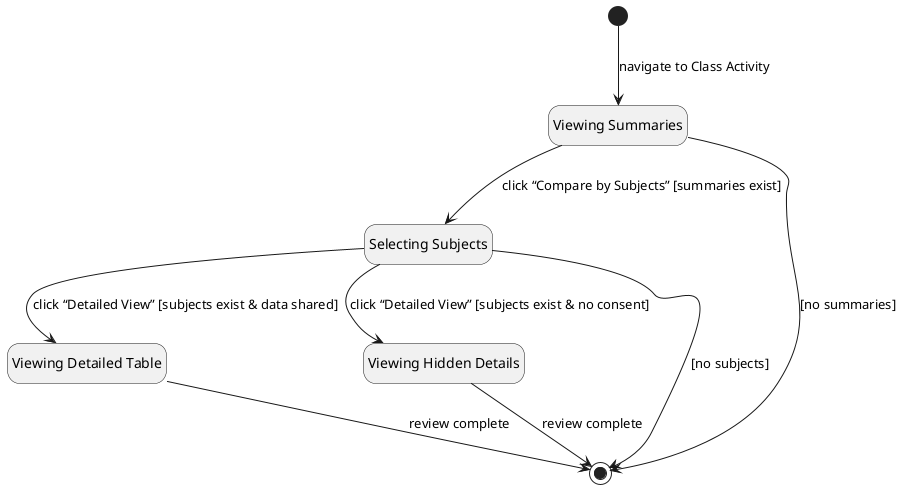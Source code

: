@startuml CompareActivity
hide empty description

state "Viewing Summaries" as ViewingSummaries
state "Selecting Subjects" as SelectingSubjects
state "Viewing Detailed Table" as DetailsVisible
state "Viewing Hidden Details" as DetailsHidden

[*] --> ViewingSummaries : navigate to Class Activity
ViewingSummaries --> SelectingSubjects : click “Compare by Subjects” [summaries exist]
ViewingSummaries --> [*] : [no summaries]

SelectingSubjects --> DetailsVisible : click “Detailed View” [subjects exist & data shared]
SelectingSubjects --> DetailsHidden  : click “Detailed View” [subjects exist & no consent]
SelectingSubjects --> [*]            : [no subjects]

DetailsVisible --> [*] : review complete
DetailsHidden  --> [*] : review complete
@enduml
